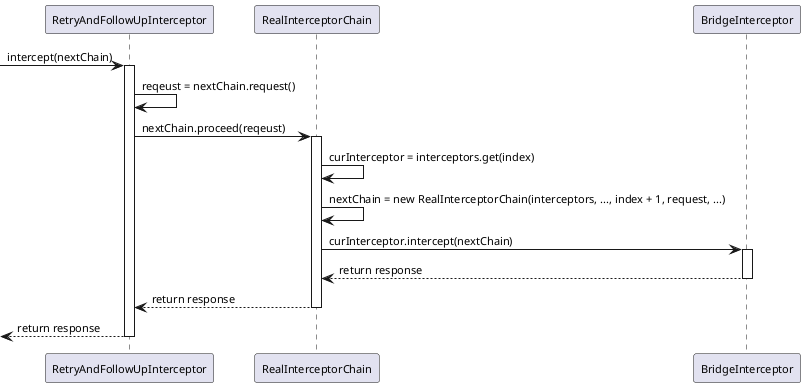 /' 
```sequence
participant RNFUI as RetryAndFollowUpInterceptor
participant RIC as RealInterceptorChain
participant BI as BridgeInterceptor

RNFUI ->> RNFUI : intercept(nextChain)
activate RNFUI
    RNFUI ->> RNFUI : reqeust = nextChain.request()
    RNFUI ->> RIC : nextChain.proceed(reqeust)
    activate RIC
        RIC ->> RIC : curInterceptor = interceptors.get(index)
        RIC ->> RIC : nextChain = new RealInterceptorChain(interceptors, ..., index + 1, request, ...)
        RIC ->> BI : curInterceptor.intercept(nextChain)
        BI -->> RIC : return response
    deactivate RIC
    RIC -->> RNFUI : return response
    RNFUI ->> RNFUI : return response
deactivate RNFUI
```
 '/

@startuml
skinparam DefaultFontSize 11
participant  RetryAndFollowUpInterceptor as RNFUI
participant  RealInterceptorChain as RIC
participant  BridgeInterceptor as BI

[-> RNFUI : intercept(nextChain)
activate RNFUI
    RNFUI -> RNFUI : reqeust = nextChain.request()
    RNFUI -> RIC : nextChain.proceed(reqeust)
    activate RIC
        RIC -> RIC : curInterceptor = interceptors.get(index)
        RIC -> RIC : nextChain = new RealInterceptorChain(interceptors, ..., index + 1, request, ...)
        RIC -> BI ++ : curInterceptor.intercept(nextChain)
        BI --> RIC -- : return response
        RIC --> RNFUI : return response
    deactivate RIC
    [<-- RNFUI : return response
deactivate RNFUI
@enduml